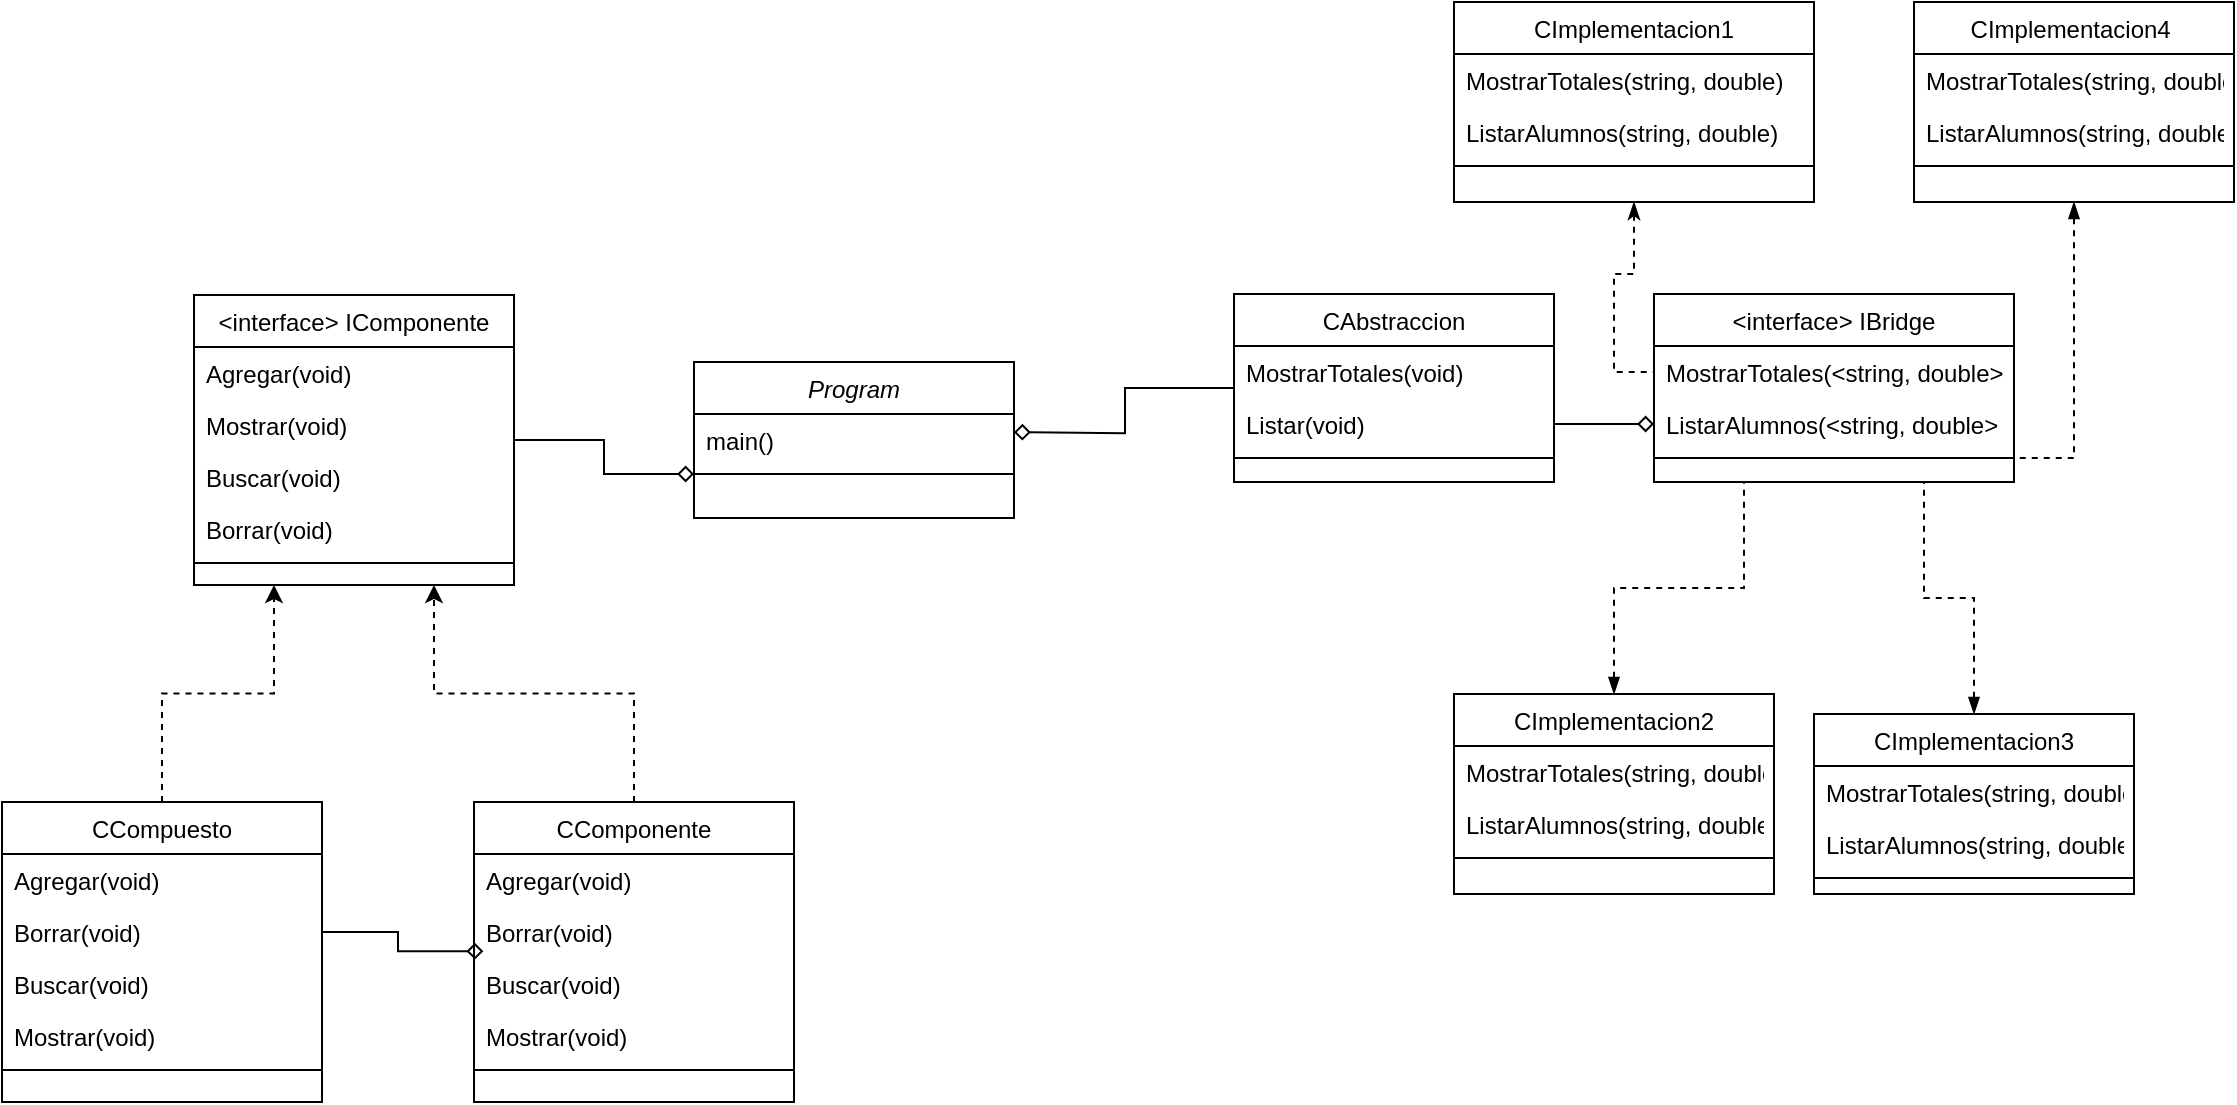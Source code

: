 <mxfile version="20.3.1" type="device"><diagram id="C5RBs43oDa-KdzZeNtuy" name="Page-1"><mxGraphModel dx="1289" dy="609" grid="1" gridSize="10" guides="1" tooltips="1" connect="1" arrows="1" fold="1" page="1" pageScale="1" pageWidth="827" pageHeight="1169" math="0" shadow="0"><root><mxCell id="WIyWlLk6GJQsqaUBKTNV-0"/><mxCell id="WIyWlLk6GJQsqaUBKTNV-1" parent="WIyWlLk6GJQsqaUBKTNV-0"/><mxCell id="zkfFHV4jXpPFQw0GAbJ--0" value="Program" style="swimlane;fontStyle=2;align=center;verticalAlign=top;childLayout=stackLayout;horizontal=1;startSize=26;horizontalStack=0;resizeParent=1;resizeLast=0;collapsible=1;marginBottom=0;rounded=0;shadow=0;strokeWidth=1;" parent="WIyWlLk6GJQsqaUBKTNV-1" vertex="1"><mxGeometry x="600" y="600" width="160" height="78" as="geometry"><mxRectangle x="230" y="140" width="160" height="26" as="alternateBounds"/></mxGeometry></mxCell><mxCell id="zkfFHV4jXpPFQw0GAbJ--1" value="main()" style="text;align=left;verticalAlign=top;spacingLeft=4;spacingRight=4;overflow=hidden;rotatable=0;points=[[0,0.5],[1,0.5]];portConstraint=eastwest;" parent="zkfFHV4jXpPFQw0GAbJ--0" vertex="1"><mxGeometry y="26" width="160" height="26" as="geometry"/></mxCell><mxCell id="zkfFHV4jXpPFQw0GAbJ--4" value="" style="line;html=1;strokeWidth=1;align=left;verticalAlign=middle;spacingTop=-1;spacingLeft=3;spacingRight=3;rotatable=0;labelPosition=right;points=[];portConstraint=eastwest;" parent="zkfFHV4jXpPFQw0GAbJ--0" vertex="1"><mxGeometry y="52" width="160" height="8" as="geometry"/></mxCell><mxCell id="s3wVxRDMVnQL7CGFXdFz-58" value="" style="edgeStyle=orthogonalEdgeStyle;rounded=0;orthogonalLoop=1;jettySize=auto;html=1;endArrow=diamond;endFill=0;" edge="1" parent="WIyWlLk6GJQsqaUBKTNV-1" source="zkfFHV4jXpPFQw0GAbJ--6"><mxGeometry relative="1" as="geometry"><mxPoint x="760" y="635.067" as="targetPoint"/></mxGeometry></mxCell><mxCell id="zkfFHV4jXpPFQw0GAbJ--6" value="CAbstraccion" style="swimlane;fontStyle=0;align=center;verticalAlign=top;childLayout=stackLayout;horizontal=1;startSize=26;horizontalStack=0;resizeParent=1;resizeLast=0;collapsible=1;marginBottom=0;rounded=0;shadow=0;strokeWidth=1;" parent="WIyWlLk6GJQsqaUBKTNV-1" vertex="1"><mxGeometry x="870" y="566" width="160" height="94" as="geometry"><mxRectangle x="130" y="380" width="160" height="26" as="alternateBounds"/></mxGeometry></mxCell><mxCell id="zkfFHV4jXpPFQw0GAbJ--7" value="MostrarTotales(void)" style="text;align=left;verticalAlign=top;spacingLeft=4;spacingRight=4;overflow=hidden;rotatable=0;points=[[0,0.5],[1,0.5]];portConstraint=eastwest;" parent="zkfFHV4jXpPFQw0GAbJ--6" vertex="1"><mxGeometry y="26" width="160" height="26" as="geometry"/></mxCell><mxCell id="zkfFHV4jXpPFQw0GAbJ--8" value="Listar(void)" style="text;align=left;verticalAlign=top;spacingLeft=4;spacingRight=4;overflow=hidden;rotatable=0;points=[[0,0.5],[1,0.5]];portConstraint=eastwest;rounded=0;shadow=0;html=0;" parent="zkfFHV4jXpPFQw0GAbJ--6" vertex="1"><mxGeometry y="52" width="160" height="26" as="geometry"/></mxCell><mxCell id="zkfFHV4jXpPFQw0GAbJ--9" value="" style="line;html=1;strokeWidth=1;align=left;verticalAlign=middle;spacingTop=-1;spacingLeft=3;spacingRight=3;rotatable=0;labelPosition=right;points=[];portConstraint=eastwest;" parent="zkfFHV4jXpPFQw0GAbJ--6" vertex="1"><mxGeometry y="78" width="160" height="8" as="geometry"/></mxCell><mxCell id="s3wVxRDMVnQL7CGFXdFz-76" value="" style="edgeStyle=orthogonalEdgeStyle;rounded=0;orthogonalLoop=1;jettySize=auto;html=1;entryX=0.75;entryY=1;entryDx=0;entryDy=0;dashed=1;" edge="1" parent="WIyWlLk6GJQsqaUBKTNV-1" source="s3wVxRDMVnQL7CGFXdFz-1" target="s3wVxRDMVnQL7CGFXdFz-50"><mxGeometry relative="1" as="geometry"><mxPoint x="500" y="684" as="targetPoint"/></mxGeometry></mxCell><mxCell id="s3wVxRDMVnQL7CGFXdFz-1" value="CComponente" style="swimlane;fontStyle=0;align=center;verticalAlign=top;childLayout=stackLayout;horizontal=1;startSize=26;horizontalStack=0;resizeParent=1;resizeLast=0;collapsible=1;marginBottom=0;rounded=0;shadow=0;strokeWidth=1;" vertex="1" parent="WIyWlLk6GJQsqaUBKTNV-1"><mxGeometry x="490" y="820" width="160" height="150" as="geometry"><mxRectangle x="130" y="380" width="160" height="26" as="alternateBounds"/></mxGeometry></mxCell><mxCell id="s3wVxRDMVnQL7CGFXdFz-92" value="Agregar(void)" style="text;align=left;verticalAlign=top;spacingLeft=4;spacingRight=4;overflow=hidden;rotatable=0;points=[[0,0.5],[1,0.5]];portConstraint=eastwest;" vertex="1" parent="s3wVxRDMVnQL7CGFXdFz-1"><mxGeometry y="26" width="160" height="26" as="geometry"/></mxCell><mxCell id="s3wVxRDMVnQL7CGFXdFz-93" value="Borrar(void)" style="text;align=left;verticalAlign=top;spacingLeft=4;spacingRight=4;overflow=hidden;rotatable=0;points=[[0,0.5],[1,0.5]];portConstraint=eastwest;" vertex="1" parent="s3wVxRDMVnQL7CGFXdFz-1"><mxGeometry y="52" width="160" height="26" as="geometry"/></mxCell><mxCell id="s3wVxRDMVnQL7CGFXdFz-94" value="Buscar(void)" style="text;align=left;verticalAlign=top;spacingLeft=4;spacingRight=4;overflow=hidden;rotatable=0;points=[[0,0.5],[1,0.5]];portConstraint=eastwest;" vertex="1" parent="s3wVxRDMVnQL7CGFXdFz-1"><mxGeometry y="78" width="160" height="26" as="geometry"/></mxCell><mxCell id="s3wVxRDMVnQL7CGFXdFz-82" value="Mostrar(void)" style="text;align=left;verticalAlign=top;spacingLeft=4;spacingRight=4;overflow=hidden;rotatable=0;points=[[0,0.5],[1,0.5]];portConstraint=eastwest;" vertex="1" parent="s3wVxRDMVnQL7CGFXdFz-1"><mxGeometry y="104" width="160" height="26" as="geometry"/></mxCell><mxCell id="s3wVxRDMVnQL7CGFXdFz-4" value="" style="line;html=1;strokeWidth=1;align=left;verticalAlign=middle;spacingTop=-1;spacingLeft=3;spacingRight=3;rotatable=0;labelPosition=right;points=[];portConstraint=eastwest;" vertex="1" parent="s3wVxRDMVnQL7CGFXdFz-1"><mxGeometry y="130" width="160" height="8" as="geometry"/></mxCell><mxCell id="s3wVxRDMVnQL7CGFXdFz-75" value="" style="edgeStyle=orthogonalEdgeStyle;rounded=0;orthogonalLoop=1;jettySize=auto;html=1;entryX=0.25;entryY=1;entryDx=0;entryDy=0;dashed=1;" edge="1" parent="WIyWlLk6GJQsqaUBKTNV-1" source="s3wVxRDMVnQL7CGFXdFz-7" target="s3wVxRDMVnQL7CGFXdFz-50"><mxGeometry relative="1" as="geometry"><mxPoint x="340" y="684" as="targetPoint"/></mxGeometry></mxCell><mxCell id="s3wVxRDMVnQL7CGFXdFz-7" value="CCompuesto&#10;" style="swimlane;fontStyle=0;align=center;verticalAlign=top;childLayout=stackLayout;horizontal=1;startSize=26;horizontalStack=0;resizeParent=1;resizeLast=0;collapsible=1;marginBottom=0;rounded=0;shadow=0;strokeWidth=1;" vertex="1" parent="WIyWlLk6GJQsqaUBKTNV-1"><mxGeometry x="254" y="820" width="160" height="150" as="geometry"><mxRectangle x="130" y="380" width="160" height="26" as="alternateBounds"/></mxGeometry></mxCell><mxCell id="s3wVxRDMVnQL7CGFXdFz-8" value="Agregar(void)" style="text;align=left;verticalAlign=top;spacingLeft=4;spacingRight=4;overflow=hidden;rotatable=0;points=[[0,0.5],[1,0.5]];portConstraint=eastwest;" vertex="1" parent="s3wVxRDMVnQL7CGFXdFz-7"><mxGeometry y="26" width="160" height="26" as="geometry"/></mxCell><mxCell id="s3wVxRDMVnQL7CGFXdFz-77" value="Borrar(void)" style="text;align=left;verticalAlign=top;spacingLeft=4;spacingRight=4;overflow=hidden;rotatable=0;points=[[0,0.5],[1,0.5]];portConstraint=eastwest;" vertex="1" parent="s3wVxRDMVnQL7CGFXdFz-7"><mxGeometry y="52" width="160" height="26" as="geometry"/></mxCell><mxCell id="s3wVxRDMVnQL7CGFXdFz-78" value="Buscar(void)" style="text;align=left;verticalAlign=top;spacingLeft=4;spacingRight=4;overflow=hidden;rotatable=0;points=[[0,0.5],[1,0.5]];portConstraint=eastwest;" vertex="1" parent="s3wVxRDMVnQL7CGFXdFz-7"><mxGeometry y="78" width="160" height="26" as="geometry"/></mxCell><mxCell id="s3wVxRDMVnQL7CGFXdFz-79" value="Mostrar(void)" style="text;align=left;verticalAlign=top;spacingLeft=4;spacingRight=4;overflow=hidden;rotatable=0;points=[[0,0.5],[1,0.5]];portConstraint=eastwest;" vertex="1" parent="s3wVxRDMVnQL7CGFXdFz-7"><mxGeometry y="104" width="160" height="26" as="geometry"/></mxCell><mxCell id="s3wVxRDMVnQL7CGFXdFz-10" value="" style="line;html=1;strokeWidth=1;align=left;verticalAlign=middle;spacingTop=-1;spacingLeft=3;spacingRight=3;rotatable=0;labelPosition=right;points=[];portConstraint=eastwest;" vertex="1" parent="s3wVxRDMVnQL7CGFXdFz-7"><mxGeometry y="130" width="160" height="8" as="geometry"/></mxCell><mxCell id="s3wVxRDMVnQL7CGFXdFz-71" value="" style="edgeStyle=orthogonalEdgeStyle;rounded=0;orthogonalLoop=1;jettySize=auto;html=1;entryX=0;entryY=0.5;entryDx=0;entryDy=0;endArrow=none;endFill=0;startArrow=classicThin;startFill=1;dashed=1;" edge="1" parent="WIyWlLk6GJQsqaUBKTNV-1" source="s3wVxRDMVnQL7CGFXdFz-13" target="s3wVxRDMVnQL7CGFXdFz-45"><mxGeometry relative="1" as="geometry"/></mxCell><mxCell id="s3wVxRDMVnQL7CGFXdFz-13" value="CImplementacion1" style="swimlane;fontStyle=0;align=center;verticalAlign=top;childLayout=stackLayout;horizontal=1;startSize=26;horizontalStack=0;resizeParent=1;resizeLast=0;collapsible=1;marginBottom=0;rounded=0;shadow=0;strokeWidth=1;" vertex="1" parent="WIyWlLk6GJQsqaUBKTNV-1"><mxGeometry x="980" y="420" width="180" height="100" as="geometry"><mxRectangle x="130" y="380" width="160" height="26" as="alternateBounds"/></mxGeometry></mxCell><mxCell id="s3wVxRDMVnQL7CGFXdFz-14" value="MostrarTotales(string, double)" style="text;align=left;verticalAlign=top;spacingLeft=4;spacingRight=4;overflow=hidden;rotatable=0;points=[[0,0.5],[1,0.5]];portConstraint=eastwest;" vertex="1" parent="s3wVxRDMVnQL7CGFXdFz-13"><mxGeometry y="26" width="180" height="26" as="geometry"/></mxCell><mxCell id="s3wVxRDMVnQL7CGFXdFz-15" value="ListarAlumnos(string, double)" style="text;align=left;verticalAlign=top;spacingLeft=4;spacingRight=4;overflow=hidden;rotatable=0;points=[[0,0.5],[1,0.5]];portConstraint=eastwest;rounded=0;shadow=0;html=0;" vertex="1" parent="s3wVxRDMVnQL7CGFXdFz-13"><mxGeometry y="52" width="180" height="26" as="geometry"/></mxCell><mxCell id="s3wVxRDMVnQL7CGFXdFz-16" value="" style="line;html=1;strokeWidth=1;align=left;verticalAlign=middle;spacingTop=-1;spacingLeft=3;spacingRight=3;rotatable=0;labelPosition=right;points=[];portConstraint=eastwest;" vertex="1" parent="s3wVxRDMVnQL7CGFXdFz-13"><mxGeometry y="78" width="180" height="8" as="geometry"/></mxCell><mxCell id="s3wVxRDMVnQL7CGFXdFz-69" value="" style="edgeStyle=orthogonalEdgeStyle;rounded=0;orthogonalLoop=1;jettySize=auto;html=1;entryX=0.25;entryY=1;entryDx=0;entryDy=0;startArrow=blockThin;startFill=1;endArrow=none;endFill=0;dashed=1;" edge="1" parent="WIyWlLk6GJQsqaUBKTNV-1" source="s3wVxRDMVnQL7CGFXdFz-25" target="s3wVxRDMVnQL7CGFXdFz-44"><mxGeometry relative="1" as="geometry"><mxPoint x="1090" y="690" as="targetPoint"/></mxGeometry></mxCell><mxCell id="s3wVxRDMVnQL7CGFXdFz-25" value="CImplementacion2" style="swimlane;fontStyle=0;align=center;verticalAlign=top;childLayout=stackLayout;horizontal=1;startSize=26;horizontalStack=0;resizeParent=1;resizeLast=0;collapsible=1;marginBottom=0;rounded=0;shadow=0;strokeWidth=1;" vertex="1" parent="WIyWlLk6GJQsqaUBKTNV-1"><mxGeometry x="980" y="766" width="160" height="100" as="geometry"><mxRectangle x="130" y="380" width="160" height="26" as="alternateBounds"/></mxGeometry></mxCell><mxCell id="s3wVxRDMVnQL7CGFXdFz-66" value="MostrarTotales(string, double)" style="text;align=left;verticalAlign=top;spacingLeft=4;spacingRight=4;overflow=hidden;rotatable=0;points=[[0,0.5],[1,0.5]];portConstraint=eastwest;" vertex="1" parent="s3wVxRDMVnQL7CGFXdFz-25"><mxGeometry y="26" width="160" height="26" as="geometry"/></mxCell><mxCell id="s3wVxRDMVnQL7CGFXdFz-67" value="ListarAlumnos(string, double)" style="text;align=left;verticalAlign=top;spacingLeft=4;spacingRight=4;overflow=hidden;rotatable=0;points=[[0,0.5],[1,0.5]];portConstraint=eastwest;rounded=0;shadow=0;html=0;" vertex="1" parent="s3wVxRDMVnQL7CGFXdFz-25"><mxGeometry y="52" width="160" height="26" as="geometry"/></mxCell><mxCell id="s3wVxRDMVnQL7CGFXdFz-28" value="" style="line;html=1;strokeWidth=1;align=left;verticalAlign=middle;spacingTop=-1;spacingLeft=3;spacingRight=3;rotatable=0;labelPosition=right;points=[];portConstraint=eastwest;" vertex="1" parent="s3wVxRDMVnQL7CGFXdFz-25"><mxGeometry y="78" width="160" height="8" as="geometry"/></mxCell><mxCell id="s3wVxRDMVnQL7CGFXdFz-68" value="" style="edgeStyle=orthogonalEdgeStyle;rounded=0;orthogonalLoop=1;jettySize=auto;html=1;entryX=0.75;entryY=1;entryDx=0;entryDy=0;startArrow=blockThin;startFill=1;endArrow=none;endFill=0;dashed=1;" edge="1" parent="WIyWlLk6GJQsqaUBKTNV-1" source="s3wVxRDMVnQL7CGFXdFz-31" target="s3wVxRDMVnQL7CGFXdFz-44"><mxGeometry relative="1" as="geometry"><mxPoint x="1240" y="691" as="targetPoint"/></mxGeometry></mxCell><mxCell id="s3wVxRDMVnQL7CGFXdFz-31" value="CImplementacion3" style="swimlane;fontStyle=0;align=center;verticalAlign=top;childLayout=stackLayout;horizontal=1;startSize=26;horizontalStack=0;resizeParent=1;resizeLast=0;collapsible=1;marginBottom=0;rounded=0;shadow=0;strokeWidth=1;" vertex="1" parent="WIyWlLk6GJQsqaUBKTNV-1"><mxGeometry x="1160" y="776" width="160" height="90" as="geometry"><mxRectangle x="130" y="380" width="160" height="26" as="alternateBounds"/></mxGeometry></mxCell><mxCell id="s3wVxRDMVnQL7CGFXdFz-64" value="MostrarTotales(string, double)" style="text;align=left;verticalAlign=top;spacingLeft=4;spacingRight=4;overflow=hidden;rotatable=0;points=[[0,0.5],[1,0.5]];portConstraint=eastwest;" vertex="1" parent="s3wVxRDMVnQL7CGFXdFz-31"><mxGeometry y="26" width="160" height="26" as="geometry"/></mxCell><mxCell id="s3wVxRDMVnQL7CGFXdFz-65" value="ListarAlumnos(string, double)" style="text;align=left;verticalAlign=top;spacingLeft=4;spacingRight=4;overflow=hidden;rotatable=0;points=[[0,0.5],[1,0.5]];portConstraint=eastwest;rounded=0;shadow=0;html=0;" vertex="1" parent="s3wVxRDMVnQL7CGFXdFz-31"><mxGeometry y="52" width="160" height="26" as="geometry"/></mxCell><mxCell id="s3wVxRDMVnQL7CGFXdFz-34" value="" style="line;html=1;strokeWidth=1;align=left;verticalAlign=middle;spacingTop=-1;spacingLeft=3;spacingRight=3;rotatable=0;labelPosition=right;points=[];portConstraint=eastwest;" vertex="1" parent="s3wVxRDMVnQL7CGFXdFz-31"><mxGeometry y="78" width="160" height="8" as="geometry"/></mxCell><mxCell id="s3wVxRDMVnQL7CGFXdFz-70" value="" style="edgeStyle=orthogonalEdgeStyle;rounded=0;orthogonalLoop=1;jettySize=auto;html=1;startArrow=blockThin;startFill=1;endArrow=none;endFill=0;dashed=1;" edge="1" parent="WIyWlLk6GJQsqaUBKTNV-1" source="s3wVxRDMVnQL7CGFXdFz-37" target="s3wVxRDMVnQL7CGFXdFz-47"><mxGeometry relative="1" as="geometry"/></mxCell><mxCell id="s3wVxRDMVnQL7CGFXdFz-37" value="CImplementacion4 " style="swimlane;fontStyle=0;align=center;verticalAlign=top;childLayout=stackLayout;horizontal=1;startSize=26;horizontalStack=0;resizeParent=1;resizeLast=0;collapsible=1;marginBottom=0;rounded=0;shadow=0;strokeWidth=1;" vertex="1" parent="WIyWlLk6GJQsqaUBKTNV-1"><mxGeometry x="1210" y="420" width="160" height="100" as="geometry"><mxRectangle x="130" y="380" width="160" height="26" as="alternateBounds"/></mxGeometry></mxCell><mxCell id="s3wVxRDMVnQL7CGFXdFz-60" value="MostrarTotales(string, double)" style="text;align=left;verticalAlign=top;spacingLeft=4;spacingRight=4;overflow=hidden;rotatable=0;points=[[0,0.5],[1,0.5]];portConstraint=eastwest;" vertex="1" parent="s3wVxRDMVnQL7CGFXdFz-37"><mxGeometry y="26" width="160" height="26" as="geometry"/></mxCell><mxCell id="s3wVxRDMVnQL7CGFXdFz-61" value="ListarAlumnos(string, double)" style="text;align=left;verticalAlign=top;spacingLeft=4;spacingRight=4;overflow=hidden;rotatable=0;points=[[0,0.5],[1,0.5]];portConstraint=eastwest;rounded=0;shadow=0;html=0;" vertex="1" parent="s3wVxRDMVnQL7CGFXdFz-37"><mxGeometry y="52" width="160" height="26" as="geometry"/></mxCell><mxCell id="s3wVxRDMVnQL7CGFXdFz-40" value="" style="line;html=1;strokeWidth=1;align=left;verticalAlign=middle;spacingTop=-1;spacingLeft=3;spacingRight=3;rotatable=0;labelPosition=right;points=[];portConstraint=eastwest;" vertex="1" parent="s3wVxRDMVnQL7CGFXdFz-37"><mxGeometry y="78" width="160" height="8" as="geometry"/></mxCell><mxCell id="s3wVxRDMVnQL7CGFXdFz-44" value="&lt;interface&gt; IBridge" style="swimlane;fontStyle=0;align=center;verticalAlign=top;childLayout=stackLayout;horizontal=1;startSize=26;horizontalStack=0;resizeParent=1;resizeLast=0;collapsible=1;marginBottom=0;rounded=0;shadow=0;strokeWidth=1;" vertex="1" parent="WIyWlLk6GJQsqaUBKTNV-1"><mxGeometry x="1080" y="566" width="180" height="94" as="geometry"><mxRectangle x="130" y="380" width="160" height="26" as="alternateBounds"/></mxGeometry></mxCell><mxCell id="s3wVxRDMVnQL7CGFXdFz-45" value="MostrarTotales(&lt;string, double&gt; );" style="text;align=left;verticalAlign=top;spacingLeft=4;spacingRight=4;overflow=hidden;rotatable=0;points=[[0,0.5],[1,0.5]];portConstraint=eastwest;" vertex="1" parent="s3wVxRDMVnQL7CGFXdFz-44"><mxGeometry y="26" width="180" height="26" as="geometry"/></mxCell><mxCell id="s3wVxRDMVnQL7CGFXdFz-73" value="ListarAlumnos(&lt;string, double&gt; );" style="text;align=left;verticalAlign=top;spacingLeft=4;spacingRight=4;overflow=hidden;rotatable=0;points=[[0,0.5],[1,0.5]];portConstraint=eastwest;" vertex="1" parent="s3wVxRDMVnQL7CGFXdFz-44"><mxGeometry y="52" width="180" height="26" as="geometry"/></mxCell><mxCell id="s3wVxRDMVnQL7CGFXdFz-47" value="" style="line;html=1;strokeWidth=1;align=left;verticalAlign=middle;spacingTop=-1;spacingLeft=3;spacingRight=3;rotatable=0;labelPosition=right;points=[];portConstraint=eastwest;" vertex="1" parent="s3wVxRDMVnQL7CGFXdFz-44"><mxGeometry y="78" width="180" height="8" as="geometry"/></mxCell><mxCell id="s3wVxRDMVnQL7CGFXdFz-74" value="" style="edgeStyle=orthogonalEdgeStyle;rounded=0;orthogonalLoop=1;jettySize=auto;html=1;endArrow=diamond;endFill=0;" edge="1" parent="WIyWlLk6GJQsqaUBKTNV-1" source="s3wVxRDMVnQL7CGFXdFz-50" target="zkfFHV4jXpPFQw0GAbJ--4"><mxGeometry relative="1" as="geometry"/></mxCell><mxCell id="s3wVxRDMVnQL7CGFXdFz-50" value="&lt;interface&gt; IComponente" style="swimlane;fontStyle=0;align=center;verticalAlign=top;childLayout=stackLayout;horizontal=1;startSize=26;horizontalStack=0;resizeParent=1;resizeLast=0;collapsible=1;marginBottom=0;rounded=0;shadow=0;strokeWidth=1;" vertex="1" parent="WIyWlLk6GJQsqaUBKTNV-1"><mxGeometry x="350" y="566.5" width="160" height="145" as="geometry"><mxRectangle x="130" y="380" width="160" height="26" as="alternateBounds"/></mxGeometry></mxCell><mxCell id="s3wVxRDMVnQL7CGFXdFz-98" value="Agregar(void)" style="text;align=left;verticalAlign=top;spacingLeft=4;spacingRight=4;overflow=hidden;rotatable=0;points=[[0,0.5],[1,0.5]];portConstraint=eastwest;" vertex="1" parent="s3wVxRDMVnQL7CGFXdFz-50"><mxGeometry y="26" width="160" height="26" as="geometry"/></mxCell><mxCell id="s3wVxRDMVnQL7CGFXdFz-101" value="Mostrar(void)" style="text;align=left;verticalAlign=top;spacingLeft=4;spacingRight=4;overflow=hidden;rotatable=0;points=[[0,0.5],[1,0.5]];portConstraint=eastwest;" vertex="1" parent="s3wVxRDMVnQL7CGFXdFz-50"><mxGeometry y="52" width="160" height="26" as="geometry"/></mxCell><mxCell id="s3wVxRDMVnQL7CGFXdFz-100" value="Buscar(void)" style="text;align=left;verticalAlign=top;spacingLeft=4;spacingRight=4;overflow=hidden;rotatable=0;points=[[0,0.5],[1,0.5]];portConstraint=eastwest;" vertex="1" parent="s3wVxRDMVnQL7CGFXdFz-50"><mxGeometry y="78" width="160" height="26" as="geometry"/></mxCell><mxCell id="s3wVxRDMVnQL7CGFXdFz-99" value="Borrar(void)" style="text;align=left;verticalAlign=top;spacingLeft=4;spacingRight=4;overflow=hidden;rotatable=0;points=[[0,0.5],[1,0.5]];portConstraint=eastwest;" vertex="1" parent="s3wVxRDMVnQL7CGFXdFz-50"><mxGeometry y="104" width="160" height="26" as="geometry"/></mxCell><mxCell id="s3wVxRDMVnQL7CGFXdFz-53" value="" style="line;html=1;strokeWidth=1;align=left;verticalAlign=middle;spacingTop=-1;spacingLeft=3;spacingRight=3;rotatable=0;labelPosition=right;points=[];portConstraint=eastwest;" vertex="1" parent="s3wVxRDMVnQL7CGFXdFz-50"><mxGeometry y="130" width="160" height="8" as="geometry"/></mxCell><mxCell id="s3wVxRDMVnQL7CGFXdFz-59" value="" style="edgeStyle=orthogonalEdgeStyle;rounded=0;orthogonalLoop=1;jettySize=auto;html=1;exitX=1;exitY=0.5;exitDx=0;exitDy=0;entryX=0;entryY=0.5;entryDx=0;entryDy=0;endArrow=diamond;endFill=0;" edge="1" parent="WIyWlLk6GJQsqaUBKTNV-1" source="zkfFHV4jXpPFQw0GAbJ--8"><mxGeometry relative="1" as="geometry"><mxPoint x="1080" y="631" as="targetPoint"/></mxGeometry></mxCell><mxCell id="s3wVxRDMVnQL7CGFXdFz-104" value="" style="edgeStyle=orthogonalEdgeStyle;rounded=0;orthogonalLoop=1;jettySize=auto;html=1;startArrow=none;startFill=0;endArrow=diamond;endFill=0;entryX=0.029;entryY=-0.131;entryDx=0;entryDy=0;entryPerimeter=0;" edge="1" parent="WIyWlLk6GJQsqaUBKTNV-1" source="s3wVxRDMVnQL7CGFXdFz-77" target="s3wVxRDMVnQL7CGFXdFz-94"><mxGeometry relative="1" as="geometry"/></mxCell></root></mxGraphModel></diagram></mxfile>